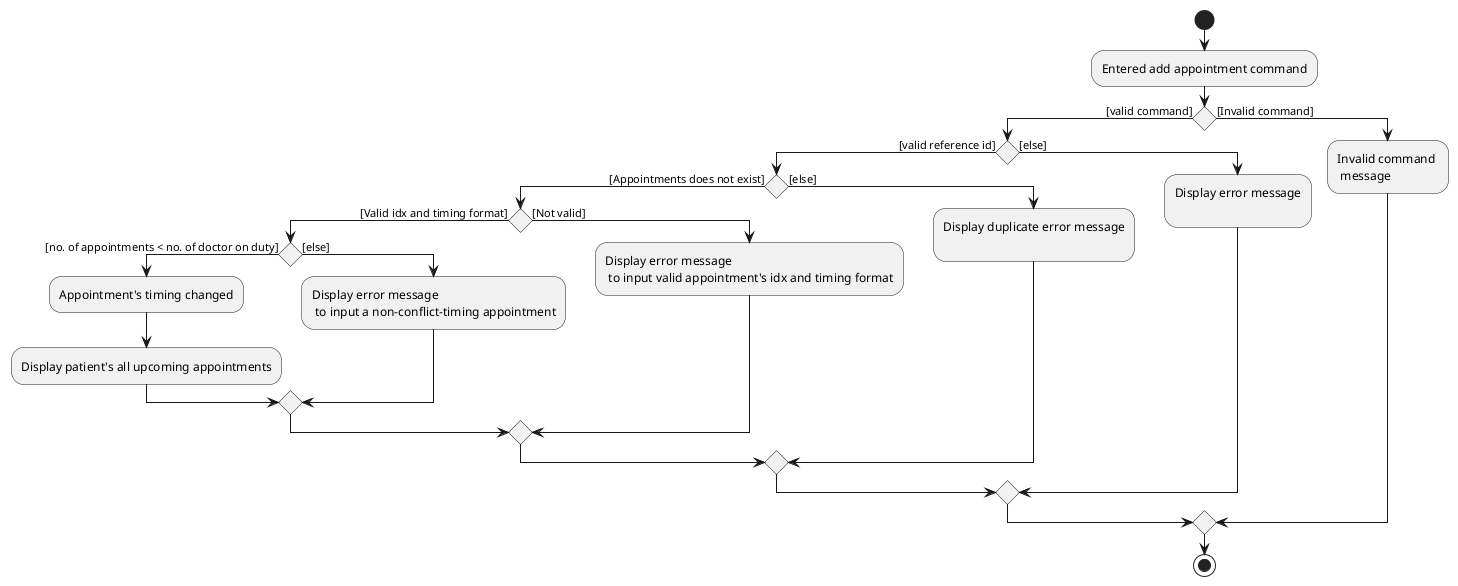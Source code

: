 @startuml

start
-Entered add appointment command
if () then ([valid command])

    if () then ([valid reference id])
        if () then ([Appointments does not exist])

            if() then ([Valid idx and timing format])
                if() then([no. of appointments < no. of doctor on duty])
                -Appointment's timing changed
                -Display patient's all upcoming appointments
                else([else])
                -Display error message\n to input a non-conflict-timing appointment
                endif

            else ([Not valid])
            -Display error message\n to input valid appointment's idx and timing format
            endif
        else([else])
        -Display duplicate error message\n
        endif

    else ([else])
    -Display error message\n
    endif

else ([Invalid command])
-Invalid command \n message
endif

stop
@enduml
